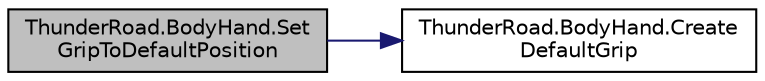 digraph "ThunderRoad.BodyHand.SetGripToDefaultPosition"
{
 // LATEX_PDF_SIZE
  edge [fontname="Helvetica",fontsize="10",labelfontname="Helvetica",labelfontsize="10"];
  node [fontname="Helvetica",fontsize="10",shape=record];
  rankdir="LR";
  Node1 [label="ThunderRoad.BodyHand.Set\lGripToDefaultPosition",height=0.2,width=0.4,color="black", fillcolor="grey75", style="filled", fontcolor="black",tooltip="Sets the grip to default position."];
  Node1 -> Node2 [color="midnightblue",fontsize="10",style="solid",fontname="Helvetica"];
  Node2 [label="ThunderRoad.BodyHand.Create\lDefaultGrip",height=0.2,width=0.4,color="black", fillcolor="white", style="filled",URL="$class_thunder_road_1_1_body_hand.html#a2b44d35e87f5f51b57f937ac1ed65808",tooltip="Creates the default grip."];
}
